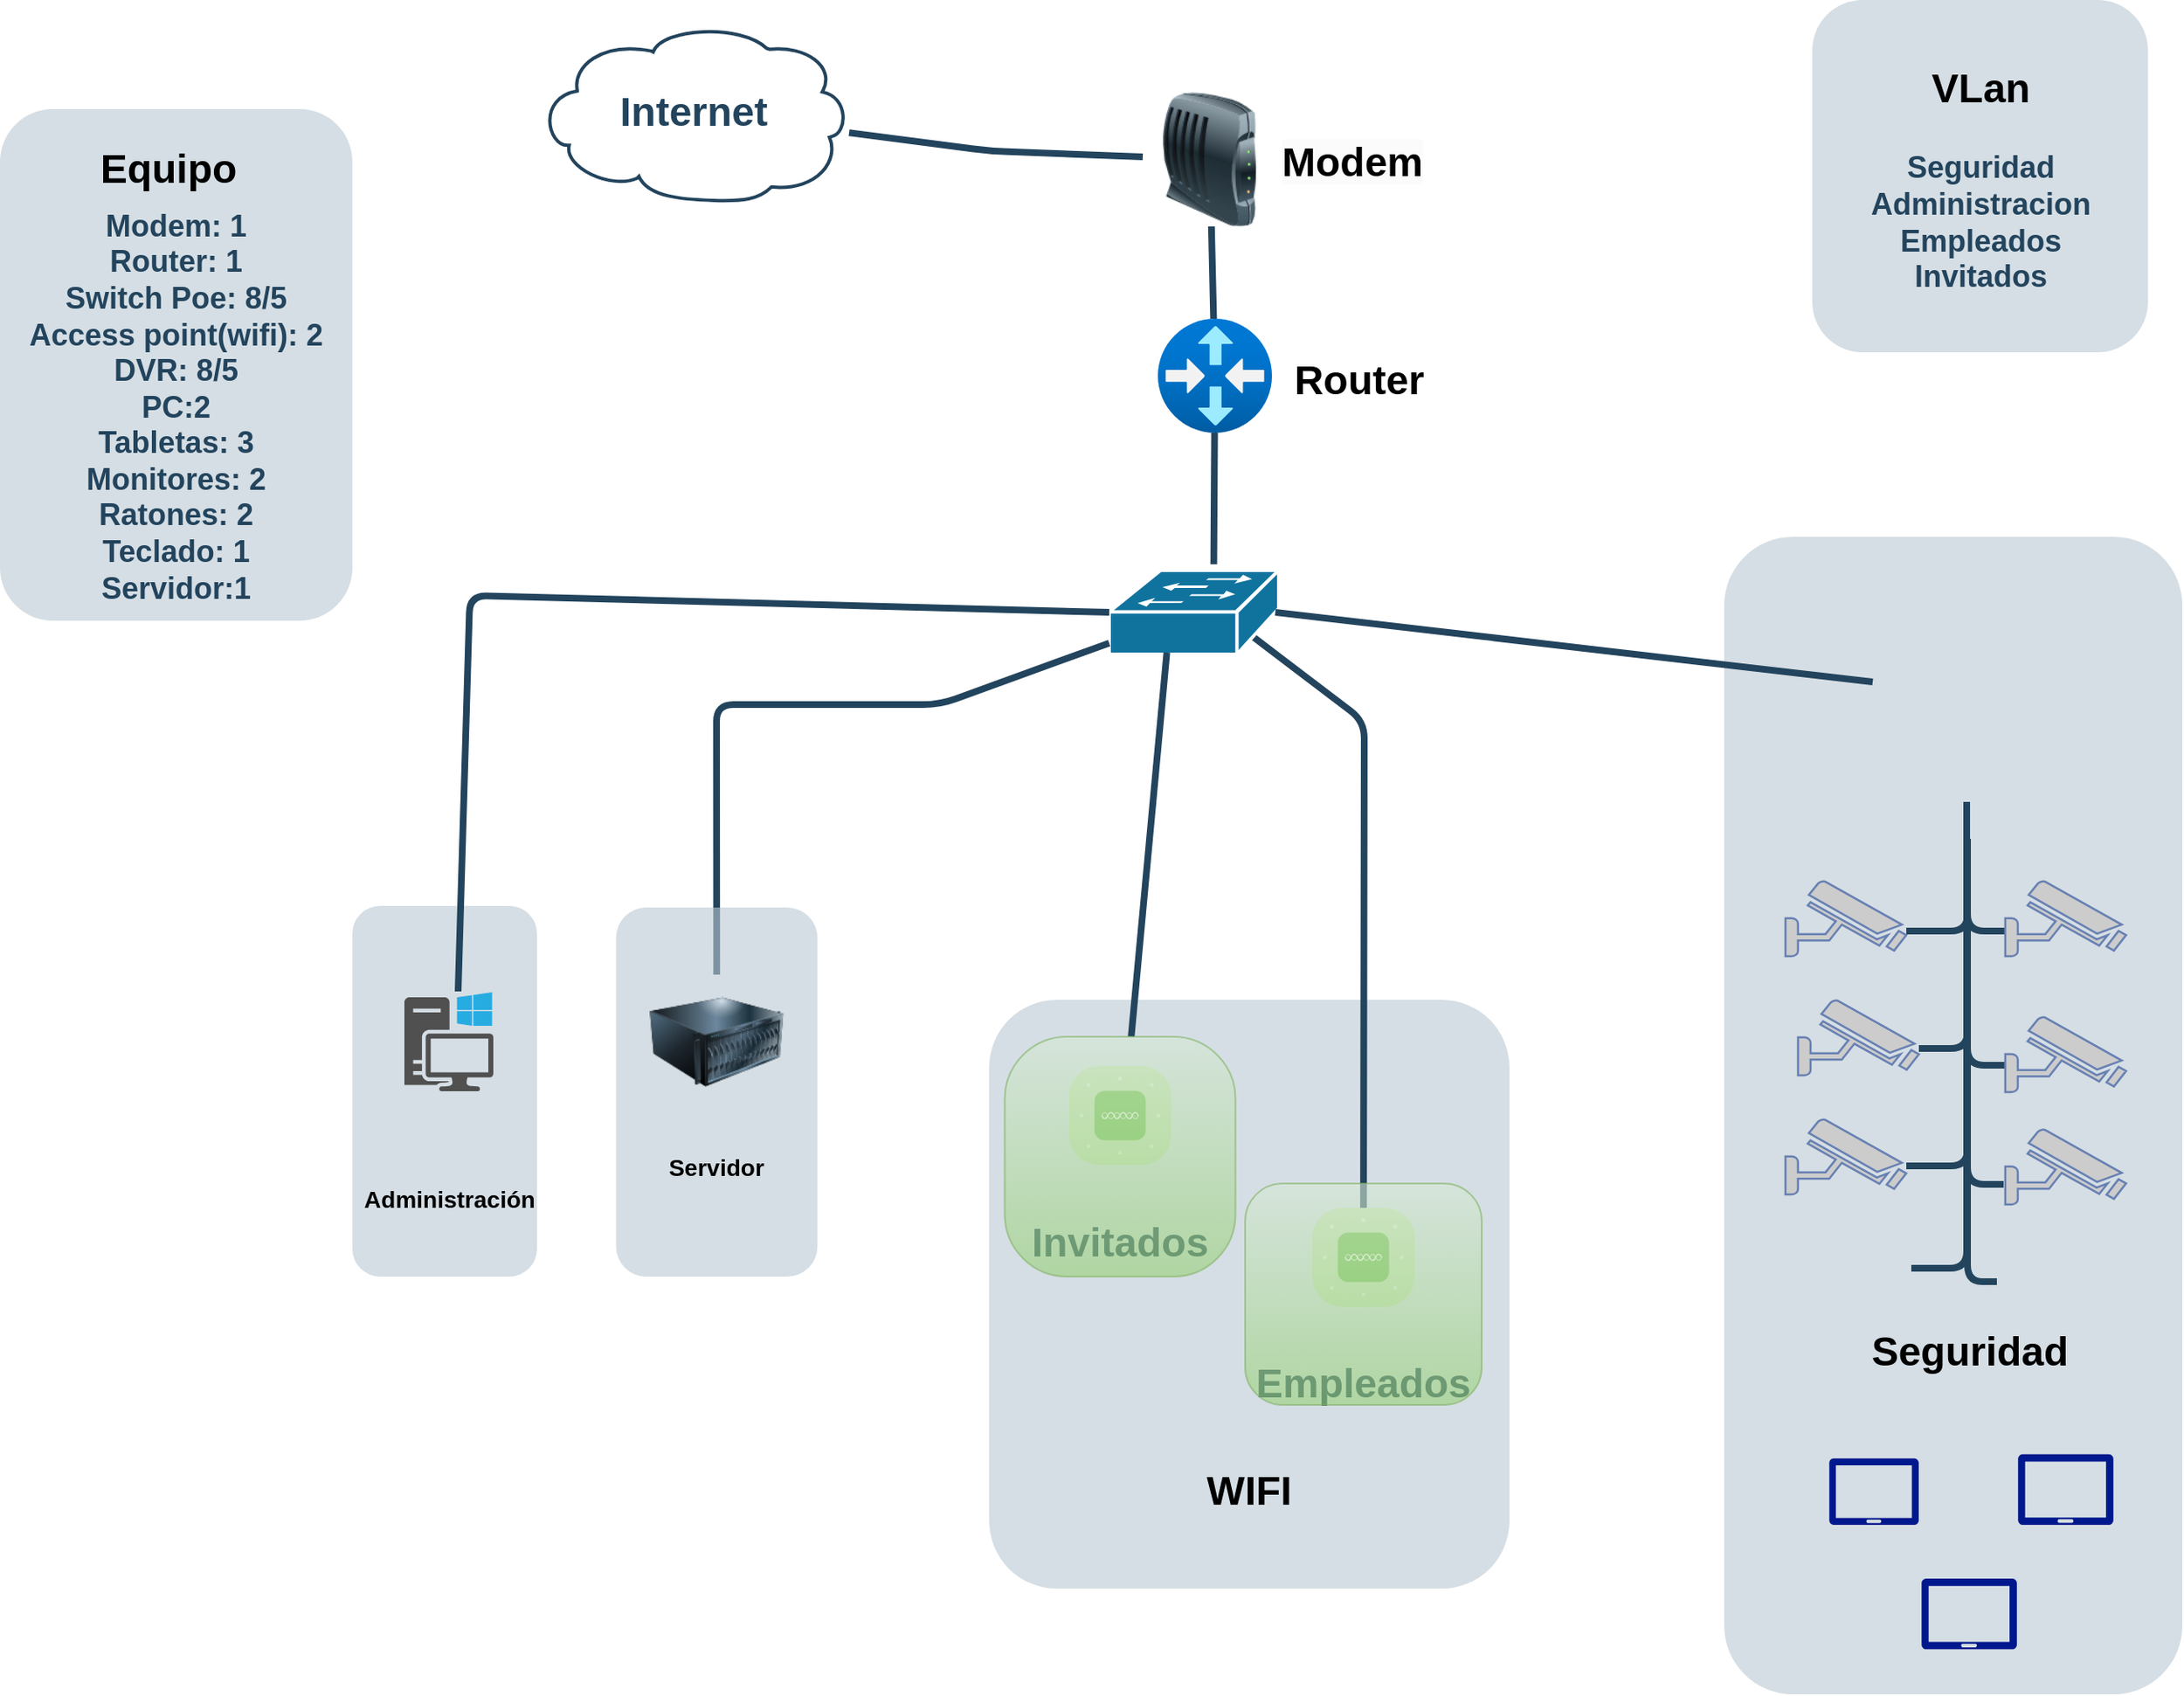 <mxfile version="22.1.3" type="github">
  <diagram id="6a731a19-8d31-9384-78a2-239565b7b9f0" name="Page-1">
    <mxGraphModel dx="1386" dy="785" grid="1" gridSize="10" guides="1" tooltips="1" connect="1" arrows="1" fold="1" page="1" pageScale="1" pageWidth="827" pageHeight="1169" background="none" math="0" shadow="0">
      <root>
        <mxCell id="0" />
        <mxCell id="1" parent="0" />
        <mxCell id="2089" value="" style="rounded=1;whiteSpace=wrap;html=1;strokeColor=none;fillColor=#BAC8D3;fontSize=24;fontColor=#23445D;align=center;opacity=60;" parent="1" vertex="1">
          <mxGeometry x="1107.5" y="340" width="273" height="690" as="geometry" />
        </mxCell>
        <mxCell id="2092" value="" style="rounded=1;whiteSpace=wrap;html=1;strokeColor=none;fillColor=#BAC8D3;fontSize=24;fontColor=#23445D;align=center;opacity=60;arcSize=13;" parent="1" vertex="1">
          <mxGeometry x="669.5" y="616" width="310" height="351" as="geometry" />
        </mxCell>
        <mxCell id="2093" value="" style="rounded=1;whiteSpace=wrap;html=1;strokeColor=none;fillColor=#BAC8D3;fontSize=24;fontColor=#23445D;align=center;opacity=60;" parent="1" vertex="1">
          <mxGeometry x="290" y="560" width="110" height="221" as="geometry" />
        </mxCell>
        <mxCell id="2094" value="" style="rounded=1;whiteSpace=wrap;html=1;strokeColor=none;fillColor=#BAC8D3;fontSize=24;fontColor=#23445D;align=center;opacity=60;" parent="1" vertex="1">
          <mxGeometry x="1160" y="20" width="200" height="210" as="geometry" />
        </mxCell>
        <mxCell id="2109" value="Internet" style="shape=mxgraph.cisco.storage.cloud;html=1;dashed=0;strokeColor=#23445D;fillColor=#ffffff;strokeWidth=2;fontFamily=Helvetica;fontSize=24;fontColor=#23445D;align=center;fontStyle=1" parent="1" vertex="1">
          <mxGeometry x="400" y="34" width="186" height="106" as="geometry" />
        </mxCell>
        <mxCell id="2170" value="" style="elbow=horizontal;endArrow=none;html=1;strokeColor=#23445D;endFill=0;strokeWidth=4;rounded=1" parent="1" source="Me9rw0PBnoy9kFACl-yl-2259" target="Me9rw0PBnoy9kFACl-yl-2257" edge="1">
          <mxGeometry width="100" height="100" relative="1" as="geometry">
            <mxPoint x="876.317" y="250" as="sourcePoint" />
            <mxPoint x="793" y="200.178" as="targetPoint" />
          </mxGeometry>
        </mxCell>
        <mxCell id="2189" style="rounded=1;html=1;strokeColor=#23445D;endArrow=none;endFill=0;strokeWidth=4;exitX=0.789;exitY=0.7;exitDx=0;exitDy=0;exitPerimeter=0;" parent="1" source="N1RLkQRfWKvAlQ89UhFD-2269" target="N1RLkQRfWKvAlQ89UhFD-2264" edge="1">
          <mxGeometry relative="1" as="geometry">
            <mxPoint x="549.376" y="526" as="sourcePoint" />
            <mxPoint x="534.624" y="854" as="targetPoint" />
            <Array as="points">
              <mxPoint x="893" y="450" />
            </Array>
          </mxGeometry>
        </mxCell>
        <mxCell id="2203" style="edgeStyle=orthogonalEdgeStyle;rounded=1;html=1;strokeColor=#23445D;endArrow=none;endFill=0;strokeWidth=4" parent="1" target="N1RLkQRfWKvAlQ89UhFD-2283" edge="1">
          <mxGeometry relative="1" as="geometry">
            <Array as="points">
              <mxPoint x="1253" y="575" />
            </Array>
            <mxPoint x="1252.5" y="520" as="sourcePoint" />
            <mxPoint x="1220" y="575" as="targetPoint" />
          </mxGeometry>
        </mxCell>
        <mxCell id="2204" style="edgeStyle=orthogonalEdgeStyle;rounded=1;html=1;strokeColor=#23445D;endArrow=none;endFill=0;strokeWidth=4" parent="1" target="N1RLkQRfWKvAlQ89UhFD-2284" edge="1">
          <mxGeometry relative="1" as="geometry">
            <Array as="points">
              <mxPoint x="1253" y="645" />
            </Array>
            <mxPoint x="1252.5" y="520" as="sourcePoint" />
            <mxPoint x="1220" y="645" as="targetPoint" />
          </mxGeometry>
        </mxCell>
        <mxCell id="2205" style="edgeStyle=orthogonalEdgeStyle;rounded=1;html=1;strokeColor=#23445D;endArrow=none;endFill=0;strokeWidth=4" parent="1" target="N1RLkQRfWKvAlQ89UhFD-2282" edge="1">
          <mxGeometry relative="1" as="geometry">
            <Array as="points">
              <mxPoint x="1253" y="715" />
            </Array>
            <mxPoint x="1252.5" y="520" as="sourcePoint" />
            <mxPoint x="1220" y="715" as="targetPoint" />
          </mxGeometry>
        </mxCell>
        <mxCell id="2206" style="edgeStyle=orthogonalEdgeStyle;rounded=1;html=1;strokeColor=#23445D;endArrow=none;endFill=0;strokeWidth=4" parent="1" target="N1RLkQRfWKvAlQ89UhFD-2277" edge="1">
          <mxGeometry relative="1" as="geometry">
            <Array as="points">
              <mxPoint x="1253" y="575" />
            </Array>
            <mxPoint x="1252.5" y="520" as="sourcePoint" />
            <mxPoint x="1274" y="575" as="targetPoint" />
          </mxGeometry>
        </mxCell>
        <mxCell id="2207" style="edgeStyle=orthogonalEdgeStyle;rounded=1;html=1;strokeColor=#23445D;endArrow=none;endFill=0;strokeWidth=4" parent="1" target="N1RLkQRfWKvAlQ89UhFD-2280" edge="1">
          <mxGeometry relative="1" as="geometry">
            <Array as="points">
              <mxPoint x="1253" y="655" />
            </Array>
            <mxPoint x="1252.5" y="520" as="sourcePoint" />
            <mxPoint x="1274" y="655" as="targetPoint" />
          </mxGeometry>
        </mxCell>
        <mxCell id="2208" style="edgeStyle=orthogonalEdgeStyle;rounded=1;html=1;strokeColor=#23445D;endArrow=none;endFill=0;strokeWidth=4" parent="1" edge="1">
          <mxGeometry relative="1" as="geometry">
            <Array as="points">
              <mxPoint x="1253" y="726" />
            </Array>
            <mxPoint x="1252.5" y="520" as="sourcePoint" />
            <mxPoint x="1274" y="726" as="targetPoint" />
          </mxGeometry>
        </mxCell>
        <mxCell id="2227" value="&lt;font style=&quot;font-size: 18px;&quot; color=&quot;#23445d&quot;&gt;Seguridad&lt;br&gt;Administracion&lt;br&gt;Empleados&lt;br&gt;Invitados&lt;br&gt;&lt;/font&gt;" style="rounded=1;whiteSpace=wrap;html=1;strokeColor=none;fillColor=none;fontSize=14;fontColor=#742B21;align=center;fontStyle=1;strokeWidth=14;" parent="1" vertex="1">
          <mxGeometry x="1212.5" y="130" width="95" height="45" as="geometry" />
        </mxCell>
        <mxCell id="2230" value="&lt;font color=&quot;#000000&quot;&gt;Seguridad&lt;/font&gt;" style="rounded=1;whiteSpace=wrap;html=1;strokeColor=none;fillColor=none;fontSize=24;fontColor=#23445D;align=center;fontStyle=1" parent="1" vertex="1">
          <mxGeometry x="1205.5" y="816" width="96" height="19" as="geometry" />
        </mxCell>
        <mxCell id="2232" value="&lt;font style=&quot;font-size: 24px;&quot; color=&quot;#000000&quot;&gt;WIFI&lt;/font&gt;" style="rounded=1;whiteSpace=wrap;html=1;strokeColor=none;fillColor=none;fontSize=14;fontColor=#742B21;align=center;fontStyle=1" parent="1" vertex="1">
          <mxGeometry x="770" y="899.7" width="109" height="19" as="geometry" />
        </mxCell>
        <mxCell id="2233" value="&lt;font color=&quot;#000000&quot; style=&quot;font-size: 14px;&quot;&gt;Administración&lt;/font&gt;" style="rounded=1;whiteSpace=wrap;html=1;strokeColor=none;fillColor=none;fontSize=14;fontColor=#23445D;align=center;fontStyle=1" parent="1" vertex="1">
          <mxGeometry x="337.75" y="700" width="19.5" height="70.5" as="geometry" />
        </mxCell>
        <mxCell id="2249" style="edgeStyle=orthogonalEdgeStyle;rounded=1;html=1;endArrow=none;endFill=0;strokeColor=#23445D;strokeWidth=4;fontSize=14;fontColor=#990000" parent="1" edge="1">
          <mxGeometry relative="1" as="geometry">
            <Array as="points">
              <mxPoint x="1252" y="784" />
            </Array>
            <mxPoint x="1252.5" y="520" as="sourcePoint" />
            <mxPoint x="1270" y="784" as="targetPoint" />
          </mxGeometry>
        </mxCell>
        <mxCell id="2251" style="edgeStyle=orthogonalEdgeStyle;rounded=1;html=1;endArrow=none;endFill=0;strokeColor=#23445D;strokeWidth=4;fontSize=14;fontColor=#990000;" parent="1" source="N1RLkQRfWKvAlQ89UhFD-2291" edge="1">
          <mxGeometry relative="1" as="geometry">
            <Array as="points">
              <mxPoint x="1252" y="776" />
            </Array>
            <mxPoint x="1252.5" y="520" as="sourcePoint" />
            <mxPoint x="1219" y="776" as="targetPoint" />
          </mxGeometry>
        </mxCell>
        <mxCell id="2257" style="edgeStyle=orthogonalEdgeStyle;curved=1;rounded=0;jumpStyle=none;html=1;exitX=0.75;exitY=0;entryX=0.75;entryY=0;shadow=0;labelBackgroundColor=#ffffff;startArrow=none;startFill=0;endArrow=none;endFill=0;endSize=10;jettySize=auto;orthogonalLoop=1;strokeColor=#23445D;strokeWidth=2;fillColor=#F08705;fontFamily=Helvetica;fontSize=25;fontColor=#23445D;align=left;" parent="1" edge="1">
          <mxGeometry relative="1" as="geometry">
            <mxPoint x="813.75" y="434" as="sourcePoint" />
            <mxPoint x="813.75" y="434" as="targetPoint" />
          </mxGeometry>
        </mxCell>
        <mxCell id="N1RLkQRfWKvAlQ89UhFD-2259" value="" style="elbow=horizontal;endArrow=none;html=1;strokeColor=#23445D;endFill=0;strokeWidth=4;rounded=1" parent="1" source="Me9rw0PBnoy9kFACl-yl-2257" target="2109" edge="1">
          <mxGeometry width="100" height="100" relative="1" as="geometry">
            <mxPoint x="715" y="149.572" as="sourcePoint" />
            <mxPoint x="680" y="126" as="targetPoint" />
            <Array as="points">
              <mxPoint x="670" y="110" />
            </Array>
          </mxGeometry>
        </mxCell>
        <mxCell id="N1RLkQRfWKvAlQ89UhFD-2260" value="&lt;font color=&quot;#000000&quot;&gt;Router&lt;/font&gt;" style="rounded=1;whiteSpace=wrap;html=1;strokeColor=none;fillColor=none;fontSize=24;fontColor=#23445D;align=center;fontStyle=1" parent="1" vertex="1">
          <mxGeometry x="842" y="237" width="96" height="19" as="geometry" />
        </mxCell>
        <mxCell id="N1RLkQRfWKvAlQ89UhFD-2261" value="&lt;span style=&quot;font-family: Helvetica; font-size: 24px; font-style: normal; font-variant-ligatures: normal; font-variant-caps: normal; font-weight: 700; letter-spacing: normal; orphans: 2; text-align: center; text-indent: 0px; text-transform: none; widows: 2; word-spacing: 0px; -webkit-text-stroke-width: 0px; background-color: rgb(251, 251, 251); text-decoration-thickness: initial; text-decoration-style: initial; text-decoration-color: initial; float: none; display: inline !important;&quot;&gt;Modem&lt;/span&gt;" style="text;whiteSpace=wrap;html=1;" parent="1" vertex="1">
          <mxGeometry x="842" y="95.5" width="110" height="50" as="geometry" />
        </mxCell>
        <mxCell id="N1RLkQRfWKvAlQ89UhFD-2263" value="" style="verticalLabelPosition=bottom;sketch=0;html=1;fillColor=#6ABD46;strokeColor=#ffffff;verticalAlign=top;align=center;points=[[0.085,0.085,0],[0.915,0.085,0],[0.915,0.915,0],[0.085,0.915,0],[0.25,0,0],[0.5,0,0],[0.75,0,0],[1,0.25,0],[1,0.5,0],[1,0.75,0],[0.75,1,0],[0.5,1,0],[0.25,1,0],[0,0.75,0],[0,0.5,0],[0,0.25,0]];pointerEvents=1;shape=mxgraph.cisco_safe.compositeIcon;bgIcon=mxgraph.cisco_safe.architecture.generic_appliance;resIcon=mxgraph.cisco_safe.architecture.wireless_access_point;" parent="1" vertex="1">
          <mxGeometry x="717" y="655.5" width="61" height="59" as="geometry" />
        </mxCell>
        <mxCell id="N1RLkQRfWKvAlQ89UhFD-2264" value="" style="verticalLabelPosition=bottom;sketch=0;html=1;fillColor=#6ABD46;strokeColor=#ffffff;verticalAlign=top;align=center;points=[[0.085,0.085,0],[0.915,0.085,0],[0.915,0.915,0],[0.085,0.915,0],[0.25,0,0],[0.5,0,0],[0.75,0,0],[1,0.25,0],[1,0.5,0],[1,0.75,0],[0.75,1,0],[0.5,1,0],[0.25,1,0],[0,0.75,0],[0,0.5,0],[0,0.25,0]];pointerEvents=1;shape=mxgraph.cisco_safe.compositeIcon;bgIcon=mxgraph.cisco_safe.architecture.generic_appliance;resIcon=mxgraph.cisco_safe.architecture.wireless_access_point;" parent="1" vertex="1">
          <mxGeometry x="862" y="740" width="61" height="59" as="geometry" />
        </mxCell>
        <mxCell id="N1RLkQRfWKvAlQ89UhFD-2267" value="" style="elbow=horizontal;endArrow=none;html=1;strokeColor=#23445D;endFill=0;strokeWidth=4;rounded=1;entryX=0.617;entryY=-0.073;entryDx=0;entryDy=0;entryPerimeter=0;" parent="1" source="Me9rw0PBnoy9kFACl-yl-2259" target="N1RLkQRfWKvAlQ89UhFD-2269" edge="1">
          <mxGeometry width="100" height="100" relative="1" as="geometry">
            <mxPoint x="897.021" y="274.021" as="sourcePoint" />
            <mxPoint x="762.012" y="284" as="targetPoint" />
          </mxGeometry>
        </mxCell>
        <mxCell id="N1RLkQRfWKvAlQ89UhFD-2269" value="" style="shape=mxgraph.cisco.switches.workgroup_switch;html=1;dashed=0;fillColor=#10739E;strokeColor=#ffffff;strokeWidth=2;verticalLabelPosition=bottom;verticalAlign=top;fontFamily=Helvetica;fontSize=36;fontColor=#FFB366" parent="1" vertex="1">
          <mxGeometry x="741" y="360" width="101" height="50" as="geometry" />
        </mxCell>
        <mxCell id="N1RLkQRfWKvAlQ89UhFD-2270" value="" style="sketch=0;pointerEvents=1;shadow=0;dashed=0;html=1;strokeColor=none;fillColor=#505050;labelPosition=center;verticalLabelPosition=bottom;verticalAlign=top;outlineConnect=0;align=center;shape=mxgraph.office.devices.workstation_pc;" parent="1" vertex="1">
          <mxGeometry x="321" y="611.5" width="53" height="59" as="geometry" />
        </mxCell>
        <mxCell id="N1RLkQRfWKvAlQ89UhFD-2277" value="" style="fontColor=#0066CC;verticalAlign=top;verticalLabelPosition=bottom;labelPosition=center;align=center;html=1;outlineConnect=0;fillColor=#CCCCCC;strokeColor=#6881B3;gradientColor=none;gradientDirection=north;strokeWidth=2;shape=mxgraph.networks.security_camera;" parent="1" vertex="1">
          <mxGeometry x="1275" y="545" width="72" height="45" as="geometry" />
        </mxCell>
        <mxCell id="N1RLkQRfWKvAlQ89UhFD-2280" value="" style="fontColor=#0066CC;verticalAlign=top;verticalLabelPosition=bottom;labelPosition=center;align=center;html=1;outlineConnect=0;fillColor=#CCCCCC;strokeColor=#6881B3;gradientColor=none;gradientDirection=north;strokeWidth=2;shape=mxgraph.networks.security_camera;" parent="1" vertex="1">
          <mxGeometry x="1275" y="626" width="72" height="45" as="geometry" />
        </mxCell>
        <mxCell id="N1RLkQRfWKvAlQ89UhFD-2281" value="" style="fontColor=#0066CC;verticalAlign=top;verticalLabelPosition=bottom;labelPosition=center;align=center;html=1;outlineConnect=0;fillColor=#CCCCCC;strokeColor=#6881B3;gradientColor=none;gradientDirection=north;strokeWidth=2;shape=mxgraph.networks.security_camera;" parent="1" vertex="1">
          <mxGeometry x="1275" y="693" width="72" height="45" as="geometry" />
        </mxCell>
        <mxCell id="N1RLkQRfWKvAlQ89UhFD-2282" value="" style="fontColor=#0066CC;verticalAlign=top;verticalLabelPosition=bottom;labelPosition=center;align=center;html=1;outlineConnect=0;fillColor=#CCCCCC;strokeColor=#6881B3;gradientColor=none;gradientDirection=north;strokeWidth=2;shape=mxgraph.networks.security_camera;" parent="1" vertex="1">
          <mxGeometry x="1144" y="687" width="72" height="45" as="geometry" />
        </mxCell>
        <mxCell id="N1RLkQRfWKvAlQ89UhFD-2283" value="" style="fontColor=#0066CC;verticalAlign=top;verticalLabelPosition=bottom;labelPosition=center;align=center;html=1;outlineConnect=0;fillColor=#CCCCCC;strokeColor=#6881B3;gradientColor=none;gradientDirection=north;strokeWidth=2;shape=mxgraph.networks.security_camera;" parent="1" vertex="1">
          <mxGeometry x="1144" y="545" width="72" height="45" as="geometry" />
        </mxCell>
        <mxCell id="N1RLkQRfWKvAlQ89UhFD-2284" value="" style="fontColor=#0066CC;verticalAlign=top;verticalLabelPosition=bottom;labelPosition=center;align=center;html=1;outlineConnect=0;fillColor=#CCCCCC;strokeColor=#6881B3;gradientColor=none;gradientDirection=north;strokeWidth=2;shape=mxgraph.networks.security_camera;" parent="1" vertex="1">
          <mxGeometry x="1151.5" y="616" width="72" height="45" as="geometry" />
        </mxCell>
        <mxCell id="N1RLkQRfWKvAlQ89UhFD-2291" value="" style="shape=image;html=1;verticalAlign=top;verticalLabelPosition=bottom;labelBackgroundColor=#ffffff;imageAspect=0;aspect=fixed;image=https://cdn0.iconfinder.com/data/icons/google-material-design-3-0/48/ic_fiber_dvr_48px-128.png" parent="1" vertex="1">
          <mxGeometry x="1196" y="370" width="128" height="128" as="geometry" />
        </mxCell>
        <mxCell id="N1RLkQRfWKvAlQ89UhFD-2294" style="rounded=1;html=1;strokeColor=#23445D;endArrow=none;endFill=0;strokeWidth=4;exitX=0.98;exitY=0.5;exitDx=0;exitDy=0;exitPerimeter=0;" parent="1" source="N1RLkQRfWKvAlQ89UhFD-2269" target="N1RLkQRfWKvAlQ89UhFD-2291" edge="1">
          <mxGeometry relative="1" as="geometry">
            <mxPoint x="831" y="398" as="sourcePoint" />
            <mxPoint x="795" y="752" as="targetPoint" />
          </mxGeometry>
        </mxCell>
        <mxCell id="Wh9bx2dLqv7yW-9hqLVI-2257" value="&lt;span style=&quot;font-size: 24px;&quot;&gt;&lt;font color=&quot;#23445d&quot;&gt;Invitados&lt;/font&gt;&lt;/span&gt;" style="rounded=1;whiteSpace=wrap;html=1;strokeColor=none;fillColor=none;fontSize=14;fontColor=#742B21;align=center;fontStyle=1" parent="1" vertex="1">
          <mxGeometry x="693" y="751.5" width="109" height="19" as="geometry" />
        </mxCell>
        <mxCell id="Me9rw0PBnoy9kFACl-yl-2257" value="" style="image;html=1;image=img/lib/clip_art/networking/Modem_128x128.png" parent="1" vertex="1">
          <mxGeometry x="761" y="75" width="80" height="80" as="geometry" />
        </mxCell>
        <mxCell id="Me9rw0PBnoy9kFACl-yl-2259" value="" style="image;aspect=fixed;html=1;points=[];align=center;fontSize=12;image=img/lib/azure2/networking/Virtual_Router.svg;" parent="1" vertex="1">
          <mxGeometry x="770" y="210" width="68" height="68" as="geometry" />
        </mxCell>
        <mxCell id="Me9rw0PBnoy9kFACl-yl-2261" value="&lt;span style=&quot;font-size: 24px;&quot;&gt;&lt;font color=&quot;#23445d&quot;&gt;Empleados&lt;/font&gt;&lt;br&gt;&lt;/span&gt;" style="rounded=1;whiteSpace=wrap;html=1;strokeColor=none;fillColor=none;fontSize=14;fontColor=#742B21;align=center;fontStyle=1" parent="1" vertex="1">
          <mxGeometry x="838" y="835" width="109" height="19" as="geometry" />
        </mxCell>
        <mxCell id="Me9rw0PBnoy9kFACl-yl-2264" value="&lt;span style=&quot;font-size: 24px;&quot;&gt;&lt;font color=&quot;#000000&quot;&gt;VLan&lt;/font&gt;&lt;/span&gt;" style="rounded=1;whiteSpace=wrap;html=1;strokeColor=none;fillColor=none;fontSize=14;fontColor=#742B21;align=center;fontStyle=1" parent="1" vertex="1">
          <mxGeometry x="1205.5" y="63.5" width="109" height="19" as="geometry" />
        </mxCell>
        <mxCell id="Me9rw0PBnoy9kFACl-yl-2265" value="" style="rounded=1;whiteSpace=wrap;html=1;strokeColor=none;fillColor=#BAC8D3;fontSize=24;fontColor=#23445D;align=center;opacity=60;" parent="1" vertex="1">
          <mxGeometry x="80" y="85" width="210" height="305" as="geometry" />
        </mxCell>
        <mxCell id="Me9rw0PBnoy9kFACl-yl-2266" value="&lt;font color=&quot;#000000&quot;&gt;Equipo&lt;/font&gt;" style="rounded=1;whiteSpace=wrap;html=1;strokeColor=none;fillColor=none;fontSize=24;fontColor=#23445D;align=center;fontStyle=1" parent="1" vertex="1">
          <mxGeometry x="133.5" y="101" width="93" height="39" as="geometry" />
        </mxCell>
        <mxCell id="Me9rw0PBnoy9kFACl-yl-2268" value="" style="sketch=0;aspect=fixed;pointerEvents=1;shadow=0;dashed=0;html=1;strokeColor=none;labelPosition=center;verticalLabelPosition=bottom;verticalAlign=top;align=center;fillColor=#00188D;shape=mxgraph.azure.tablet;" parent="1" vertex="1">
          <mxGeometry x="1282.5" y="886.82" width="57" height="42.18" as="geometry" />
        </mxCell>
        <mxCell id="Me9rw0PBnoy9kFACl-yl-2269" value="" style="sketch=0;aspect=fixed;pointerEvents=1;shadow=0;dashed=0;html=1;strokeColor=none;labelPosition=center;verticalLabelPosition=bottom;verticalAlign=top;align=center;fillColor=#00188D;shape=mxgraph.azure.tablet;" parent="1" vertex="1">
          <mxGeometry x="1170" y="889.41" width="53.5" height="39.59" as="geometry" />
        </mxCell>
        <mxCell id="Me9rw0PBnoy9kFACl-yl-2270" value="" style="sketch=0;aspect=fixed;pointerEvents=1;shadow=0;dashed=0;html=1;strokeColor=none;labelPosition=center;verticalLabelPosition=bottom;verticalAlign=top;align=center;fillColor=#00188D;shape=mxgraph.azure.tablet;" parent="1" vertex="1">
          <mxGeometry x="1225" y="961" width="57" height="42.18" as="geometry" />
        </mxCell>
        <mxCell id="Me9rw0PBnoy9kFACl-yl-2271" style="rounded=1;html=1;strokeColor=#23445D;endArrow=none;endFill=0;strokeWidth=4;" parent="1" source="N1RLkQRfWKvAlQ89UhFD-2269" target="wAliDLClUxu-d9POSenE-2263" edge="1">
          <mxGeometry relative="1" as="geometry">
            <mxPoint x="489" y="330" as="sourcePoint" />
            <mxPoint x="580" y="490.99" as="targetPoint" />
            <Array as="points">
              <mxPoint x="640" y="440" />
              <mxPoint x="507" y="440" />
            </Array>
          </mxGeometry>
        </mxCell>
        <mxCell id="Me9rw0PBnoy9kFACl-yl-2273" style="rounded=1;html=1;strokeColor=#23445D;endArrow=none;endFill=0;strokeWidth=4;exitX=0;exitY=0.5;exitDx=0;exitDy=0;exitPerimeter=0;" parent="1" source="N1RLkQRfWKvAlQ89UhFD-2269" edge="1">
          <mxGeometry relative="1" as="geometry">
            <mxPoint x="720" y="375" as="sourcePoint" />
            <mxPoint x="353" y="611" as="targetPoint" />
            <Array as="points">
              <mxPoint x="360" y="375" />
            </Array>
          </mxGeometry>
        </mxCell>
        <mxCell id="Me9rw0PBnoy9kFACl-yl-2275" value="" style="rounded=1;whiteSpace=wrap;html=1;strokeColor=#82b366;fillColor=#d5e8d4;fontSize=24;align=center;opacity=60;arcSize=17;gradientColor=#97d077;" parent="1" vertex="1">
          <mxGeometry x="822" y="725.5" width="141" height="132" as="geometry" />
        </mxCell>
        <mxCell id="Me9rw0PBnoy9kFACl-yl-2276" value="" style="rounded=1;html=1;strokeColor=#23445D;endArrow=none;endFill=0;strokeWidth=4;exitX=0.34;exitY=0.98;exitDx=0;exitDy=0;exitPerimeter=0;" parent="1" source="N1RLkQRfWKvAlQ89UhFD-2269" target="Me9rw0PBnoy9kFACl-yl-2274" edge="1">
          <mxGeometry relative="1" as="geometry">
            <mxPoint x="777" y="378" as="sourcePoint" />
            <mxPoint x="772" y="732" as="targetPoint" />
            <Array as="points" />
          </mxGeometry>
        </mxCell>
        <mxCell id="Me9rw0PBnoy9kFACl-yl-2274" value="" style="rounded=1;whiteSpace=wrap;html=1;fontSize=24;align=center;opacity=60;arcSize=27;fillColor=#d5e8d4;strokeColor=#82b366;gradientColor=#97d077;" parent="1" vertex="1">
          <mxGeometry x="678.75" y="638" width="137.5" height="143" as="geometry" />
        </mxCell>
        <mxCell id="Me9rw0PBnoy9kFACl-yl-2277" value="&lt;font style=&quot;font-size: 18px;&quot; color=&quot;#23445d&quot;&gt;Modem: 1&lt;br&gt;Router: 1&lt;br&gt;Switch Poe: 8/5&lt;br&gt;Access point(wifi): 2&lt;br&gt;DVR: 8/5&lt;br&gt;PC:2&lt;br&gt;Tabletas: 3&lt;br&gt;Monitores: 2&lt;br&gt;Ratones: 2&lt;br&gt;Teclado: 1&lt;br&gt;Servidor:1&lt;br&gt;&lt;/font&gt;" style="rounded=1;whiteSpace=wrap;html=1;strokeColor=none;fillColor=none;fontSize=14;fontColor=#742B21;align=center;fontStyle=1;strokeWidth=14;" parent="1" vertex="1">
          <mxGeometry x="85" y="240" width="200" height="45" as="geometry" />
        </mxCell>
        <mxCell id="Me9rw0PBnoy9kFACl-yl-2278" style="edgeStyle=orthogonalEdgeStyle;rounded=0;orthogonalLoop=1;jettySize=auto;html=1;exitX=0.5;exitY=1;exitDx=0;exitDy=0;" parent="1" source="Me9rw0PBnoy9kFACl-yl-2277" target="Me9rw0PBnoy9kFACl-yl-2277" edge="1">
          <mxGeometry relative="1" as="geometry" />
        </mxCell>
        <mxCell id="wAliDLClUxu-d9POSenE-2257" value="" style="rounded=1;whiteSpace=wrap;html=1;strokeColor=none;fillColor=#BAC8D3;fontSize=24;fontColor=#23445D;align=center;opacity=60;" vertex="1" parent="1">
          <mxGeometry x="447.13" y="561" width="120" height="220" as="geometry" />
        </mxCell>
        <mxCell id="wAliDLClUxu-d9POSenE-2261" value="&lt;font color=&quot;#000000&quot;&gt;Servidor&lt;/font&gt;" style="rounded=1;whiteSpace=wrap;html=1;strokeColor=none;fillColor=none;fontSize=14;fontColor=#23445D;align=center;fontStyle=1" vertex="1" parent="1">
          <mxGeometry x="499" y="681" width="16.25" height="70.5" as="geometry" />
        </mxCell>
        <mxCell id="wAliDLClUxu-d9POSenE-2263" value="" style="image;html=1;image=img/lib/clip_art/computers/Server_128x128.png" vertex="1" parent="1">
          <mxGeometry x="467.13" y="601" width="80" height="80" as="geometry" />
        </mxCell>
      </root>
    </mxGraphModel>
  </diagram>
</mxfile>

